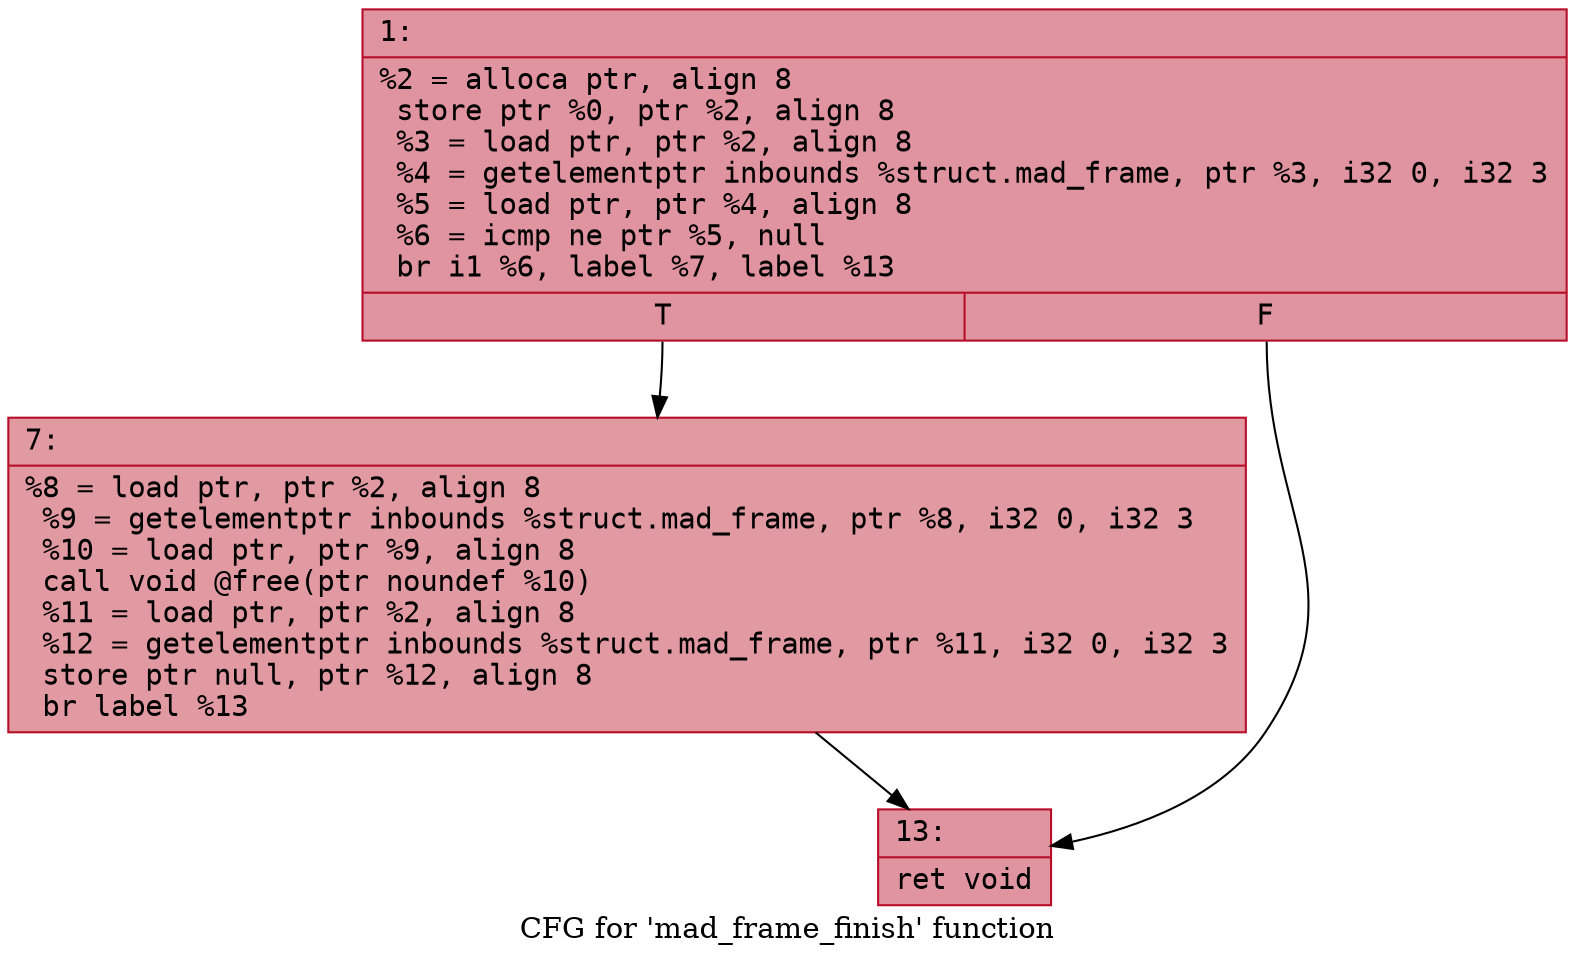digraph "CFG for 'mad_frame_finish' function" {
	label="CFG for 'mad_frame_finish' function";

	Node0x600001e86a30 [shape=record,color="#b70d28ff", style=filled, fillcolor="#b70d2870" fontname="Courier",label="{1:\l|  %2 = alloca ptr, align 8\l  store ptr %0, ptr %2, align 8\l  %3 = load ptr, ptr %2, align 8\l  %4 = getelementptr inbounds %struct.mad_frame, ptr %3, i32 0, i32 3\l  %5 = load ptr, ptr %4, align 8\l  %6 = icmp ne ptr %5, null\l  br i1 %6, label %7, label %13\l|{<s0>T|<s1>F}}"];
	Node0x600001e86a30:s0 -> Node0x600001e86a80[tooltip="1 -> 7\nProbability 62.50%" ];
	Node0x600001e86a30:s1 -> Node0x600001e86ad0[tooltip="1 -> 13\nProbability 37.50%" ];
	Node0x600001e86a80 [shape=record,color="#b70d28ff", style=filled, fillcolor="#bb1b2c70" fontname="Courier",label="{7:\l|  %8 = load ptr, ptr %2, align 8\l  %9 = getelementptr inbounds %struct.mad_frame, ptr %8, i32 0, i32 3\l  %10 = load ptr, ptr %9, align 8\l  call void @free(ptr noundef %10)\l  %11 = load ptr, ptr %2, align 8\l  %12 = getelementptr inbounds %struct.mad_frame, ptr %11, i32 0, i32 3\l  store ptr null, ptr %12, align 8\l  br label %13\l}"];
	Node0x600001e86a80 -> Node0x600001e86ad0[tooltip="7 -> 13\nProbability 100.00%" ];
	Node0x600001e86ad0 [shape=record,color="#b70d28ff", style=filled, fillcolor="#b70d2870" fontname="Courier",label="{13:\l|  ret void\l}"];
}
